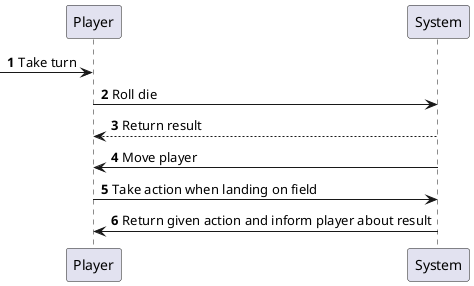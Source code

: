 @startuml
'https://plantuml.com/sequence-diagram

autonumber
->Player: Take turn
Player->System: Roll die
Player<--System: Return result
Player<-System: Move player
Player->System: Take action when landing on field
Player<-System: Return given action and inform player about result


@enduml